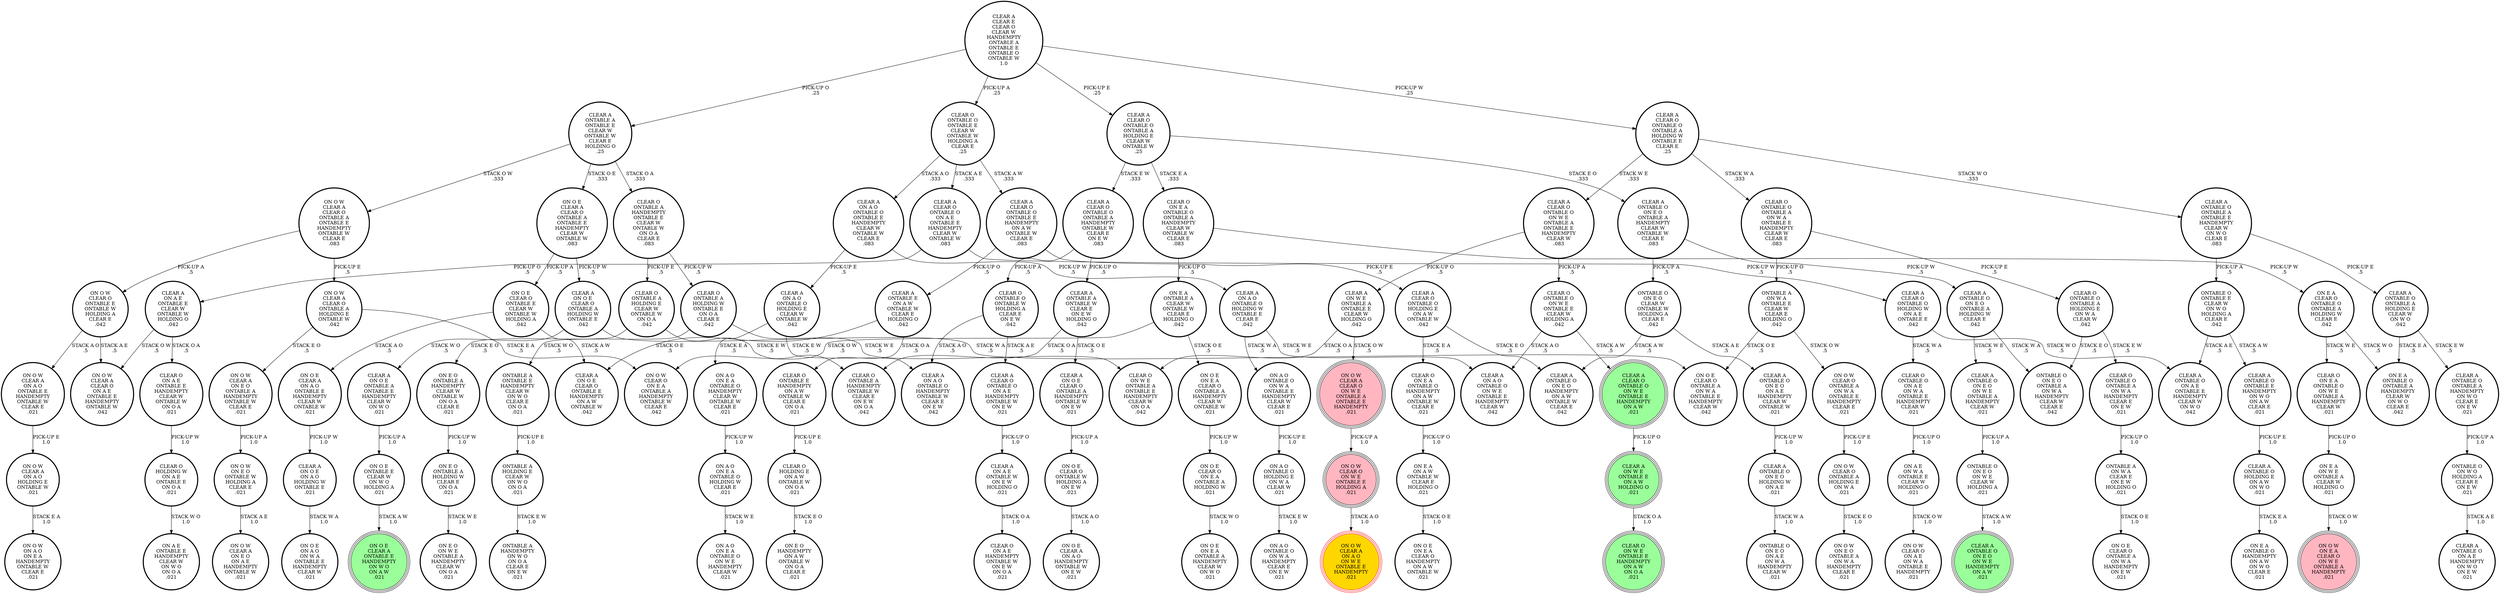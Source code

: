 digraph {
"CLEAR A\nON O E\nON A O\nHOLDING W\nONTABLE E\n.021\n" -> "ON O E\nON A O\nON W A\nONTABLE E\nHANDEMPTY\nCLEAR W\n.021\n"[label="STACK W A\n1.0\n"];
"CLEAR A\nONTABLE O\nONTABLE E\nHANDEMPTY\nON W O\nON A W\nCLEAR E\n.021\n" -> "CLEAR A\nONTABLE O\nHOLDING E\nON A W\nON W O\n.021\n"[label="PICK-UP E\n1.0\n"];
"CLEAR A\nCLEAR O\nONTABLE O\nON A E\nONTABLE E\nHANDEMPTY\nCLEAR W\nONTABLE W\n.083\n" -> "CLEAR A\nCLEAR O\nONTABLE O\nHOLDING W\nON A E\nONTABLE E\n.042\n"[label="PICK-UP W\n.5\n"];
"CLEAR A\nCLEAR O\nONTABLE O\nON A E\nONTABLE E\nHANDEMPTY\nCLEAR W\nONTABLE W\n.083\n" -> "CLEAR A\nON A E\nONTABLE E\nCLEAR W\nONTABLE W\nHOLDING O\n.042\n"[label="PICK-UP O\n.5\n"];
"CLEAR A\nCLEAR O\nONTABLE O\nHOLDING W\nON A E\nONTABLE E\n.042\n" -> "CLEAR O\nONTABLE O\nON A E\nON W A\nONTABLE E\nHANDEMPTY\nCLEAR W\n.021\n"[label="STACK W A\n.5\n"];
"CLEAR A\nCLEAR O\nONTABLE O\nHOLDING W\nON A E\nONTABLE E\n.042\n" -> "CLEAR A\nONTABLE O\nON A E\nONTABLE E\nHANDEMPTY\nCLEAR W\nON W O\n.042\n"[label="STACK W O\n.5\n"];
"ONTABLE A\nON W A\nONTABLE E\nCLEAR W\nCLEAR E\nHOLDING O\n.042\n" -> "ON O E\nCLEAR O\nONTABLE A\nON W A\nONTABLE E\nHANDEMPTY\nCLEAR W\n.042\n"[label="STACK O E\n.5\n"];
"ONTABLE A\nON W A\nONTABLE E\nCLEAR W\nCLEAR E\nHOLDING O\n.042\n" -> "ON O W\nCLEAR O\nONTABLE A\nON W A\nONTABLE E\nHANDEMPTY\nCLEAR E\n.021\n"[label="STACK O W\n.5\n"];
"ON O E\nCLEAR O\nON E A\nONTABLE A\nHOLDING W\n.021\n" -> "ON O E\nON E A\nONTABLE A\nHANDEMPTY\nCLEAR W\nON W O\n.021\n"[label="STACK W O\n1.0\n"];
"CLEAR A\nCLEAR O\nONTABLE O\nONTABLE A\nHANDEMPTY\nONTABLE W\nCLEAR E\nON E W\n.083\n" -> "CLEAR A\nONTABLE A\nONTABLE W\nCLEAR E\nON E W\nHOLDING O\n.042\n"[label="PICK-UP O\n.5\n"];
"CLEAR A\nCLEAR O\nONTABLE O\nONTABLE A\nHANDEMPTY\nONTABLE W\nCLEAR E\nON E W\n.083\n" -> "CLEAR O\nONTABLE O\nONTABLE W\nHOLDING A\nCLEAR E\nON E W\n.042\n"[label="PICK-UP A\n.5\n"];
"CLEAR A\nON A O\nONTABLE O\nHOLDING E\nCLEAR W\nONTABLE W\n.042\n" -> "CLEAR A\nON A O\nONTABLE O\nHANDEMPTY\nONTABLE W\nCLEAR E\nON E W\n.042\n"[label="STACK E W\n.5\n"];
"CLEAR A\nON A O\nONTABLE O\nHOLDING E\nCLEAR W\nONTABLE W\n.042\n" -> "ON A O\nON E A\nONTABLE O\nHANDEMPTY\nCLEAR W\nONTABLE W\nCLEAR E\n.021\n"[label="STACK E A\n.5\n"];
"CLEAR A\nON W E\nONTABLE E\nON A W\nHOLDING O\n.021\n" -> "CLEAR O\nON W E\nONTABLE E\nHANDEMPTY\nON A W\nON O A\n.021\n"[label="STACK O A\n1.0\n"];
"ON O W\nCLEAR O\nONTABLE E\nONTABLE W\nHOLDING A\nCLEAR E\n.042\n" -> "ON O W\nCLEAR A\nCLEAR O\nON A E\nONTABLE E\nHANDEMPTY\nONTABLE W\n.042\n"[label="STACK A E\n.5\n"];
"ON O W\nCLEAR O\nONTABLE E\nONTABLE W\nHOLDING A\nCLEAR E\n.042\n" -> "ON O W\nCLEAR A\nON A O\nONTABLE E\nHANDEMPTY\nONTABLE W\nCLEAR E\n.021\n"[label="STACK A O\n.5\n"];
"CLEAR A\nONTABLE O\nONTABLE A\nHOLDING E\nCLEAR W\nON W O\n.042\n" -> "ON E A\nONTABLE O\nONTABLE A\nHANDEMPTY\nCLEAR W\nON W O\nCLEAR E\n.042\n"[label="STACK E A\n.5\n"];
"CLEAR A\nONTABLE O\nONTABLE A\nHOLDING E\nCLEAR W\nON W O\n.042\n" -> "CLEAR A\nONTABLE O\nONTABLE A\nHANDEMPTY\nON W O\nCLEAR E\nON E W\n.021\n"[label="STACK E W\n.5\n"];
"ON A O\nON E A\nONTABLE O\nHOLDING W\nCLEAR E\n.021\n" -> "ON A O\nON E A\nONTABLE O\nON W E\nHANDEMPTY\nCLEAR W\n.021\n"[label="STACK W E\n1.0\n"];
"CLEAR O\nONTABLE A\nHANDEMPTY\nONTABLE E\nCLEAR W\nONTABLE W\nON O A\nCLEAR E\n.083\n" -> "CLEAR O\nONTABLE A\nHOLDING W\nONTABLE E\nON O A\nCLEAR E\n.042\n"[label="PICK-UP W\n.5\n"];
"CLEAR O\nONTABLE A\nHANDEMPTY\nONTABLE E\nCLEAR W\nONTABLE W\nON O A\nCLEAR E\n.083\n" -> "CLEAR O\nONTABLE A\nHOLDING E\nCLEAR W\nONTABLE W\nON O A\n.042\n"[label="PICK-UP E\n.5\n"];
"CLEAR A\nCLEAR O\nONTABLE O\nHOLDING E\nON A W\nONTABLE W\n.042\n" -> "CLEAR A\nONTABLE O\nON E O\nHANDEMPTY\nON A W\nONTABLE W\nCLEAR E\n.042\n"[label="STACK E O\n.5\n"];
"CLEAR A\nCLEAR O\nONTABLE O\nHOLDING E\nON A W\nONTABLE W\n.042\n" -> "CLEAR O\nON E A\nONTABLE O\nHANDEMPTY\nON A W\nONTABLE W\nCLEAR E\n.021\n"[label="STACK E A\n.5\n"];
"ONTABLE O\nON E O\nON W E\nCLEAR W\nHOLDING A\n.021\n" -> "CLEAR A\nONTABLE O\nON E O\nON W E\nHANDEMPTY\nON A W\n.021\n"[label="STACK A W\n1.0\n"];
"CLEAR A\nONTABLE O\nON E O\nONTABLE A\nHANDEMPTY\nCLEAR W\nONTABLE W\nCLEAR E\n.083\n" -> "CLEAR A\nONTABLE O\nON E O\nONTABLE A\nHOLDING W\nCLEAR E\n.042\n"[label="PICK-UP W\n.5\n"];
"CLEAR A\nONTABLE O\nON E O\nONTABLE A\nHANDEMPTY\nCLEAR W\nONTABLE W\nCLEAR E\n.083\n" -> "ONTABLE O\nON E O\nCLEAR W\nONTABLE W\nHOLDING A\nCLEAR E\n.042\n"[label="PICK-UP A\n.5\n"];
"ON O W\nCLEAR A\nON A O\nHOLDING E\nONTABLE W\n.021\n" -> "ON O W\nON A O\nON E A\nHANDEMPTY\nONTABLE W\nCLEAR E\n.021\n"[label="STACK E A\n1.0\n"];
"ONTABLE A\nHOLDING E\nCLEAR W\nON W O\nON O A\n.021\n" -> "ONTABLE A\nHANDEMPTY\nON W O\nON O A\nCLEAR E\nON E W\n.021\n"[label="STACK E W\n1.0\n"];
"CLEAR A\nCLEAR O\nONTABLE O\nONTABLE A\nHOLDING E\nCLEAR W\nONTABLE W\n.25\n" -> "CLEAR A\nONTABLE O\nON E O\nONTABLE A\nHANDEMPTY\nCLEAR W\nONTABLE W\nCLEAR E\n.083\n"[label="STACK E O\n.333\n"];
"CLEAR A\nCLEAR O\nONTABLE O\nONTABLE A\nHOLDING E\nCLEAR W\nONTABLE W\n.25\n" -> "CLEAR A\nCLEAR O\nONTABLE O\nONTABLE A\nHANDEMPTY\nONTABLE W\nCLEAR E\nON E W\n.083\n"[label="STACK E W\n.333\n"];
"CLEAR A\nCLEAR O\nONTABLE O\nONTABLE A\nHOLDING E\nCLEAR W\nONTABLE W\n.25\n" -> "CLEAR O\nON E A\nONTABLE O\nONTABLE A\nHANDEMPTY\nCLEAR W\nONTABLE W\nCLEAR E\n.083\n"[label="STACK E A\n.333\n"];
"CLEAR O\nONTABLE O\nONTABLE W\nHOLDING A\nCLEAR E\nON E W\n.042\n" -> "CLEAR A\nON A O\nONTABLE O\nHANDEMPTY\nONTABLE W\nCLEAR E\nON E W\n.042\n"[label="STACK A O\n.5\n"];
"CLEAR O\nONTABLE O\nONTABLE W\nHOLDING A\nCLEAR E\nON E W\n.042\n" -> "CLEAR A\nCLEAR O\nONTABLE O\nON A E\nHANDEMPTY\nONTABLE W\nON E W\n.021\n"[label="STACK A E\n.5\n"];
"CLEAR A\nONTABLE O\nONTABLE A\nHANDEMPTY\nON W O\nCLEAR E\nON E W\n.021\n" -> "ONTABLE O\nON W O\nHOLDING A\nCLEAR E\nON E W\n.021\n"[label="PICK-UP A\n1.0\n"];
"ON O W\nCLEAR O\nON W E\nONTABLE E\nHOLDING A\n.021\n" -> "ON O W\nCLEAR A\nON A O\nON W E\nONTABLE E\nHANDEMPTY\n.021\n"[label="STACK A O\n1.0\n"];
"CLEAR O\nONTABLE O\nONTABLE A\nON W A\nONTABLE E\nHANDEMPTY\nCLEAR W\nCLEAR E\n.083\n" -> "CLEAR O\nONTABLE O\nONTABLE A\nHOLDING E\nON W A\nCLEAR W\n.042\n"[label="PICK-UP E\n.5\n"];
"CLEAR O\nONTABLE O\nONTABLE A\nON W A\nONTABLE E\nHANDEMPTY\nCLEAR W\nCLEAR E\n.083\n" -> "ONTABLE A\nON W A\nONTABLE E\nCLEAR W\nCLEAR E\nHOLDING O\n.042\n"[label="PICK-UP O\n.5\n"];
"ON O W\nON E O\nONTABLE W\nHOLDING A\nCLEAR E\n.021\n" -> "ON O W\nCLEAR A\nON E O\nON A E\nHANDEMPTY\nONTABLE W\n.021\n"[label="STACK A E\n1.0\n"];
"ON A O\nON E A\nONTABLE O\nHANDEMPTY\nCLEAR W\nONTABLE W\nCLEAR E\n.021\n" -> "ON A O\nON E A\nONTABLE O\nHOLDING W\nCLEAR E\n.021\n"[label="PICK-UP W\n1.0\n"];
"CLEAR A\nCLEAR O\nONTABLE O\nONTABLE E\nHANDEMPTY\nON A W\nONTABLE W\nCLEAR E\n.083\n" -> "CLEAR A\nONTABLE E\nON A W\nONTABLE W\nCLEAR E\nHOLDING O\n.042\n"[label="PICK-UP O\n.5\n"];
"CLEAR A\nCLEAR O\nONTABLE O\nONTABLE E\nHANDEMPTY\nON A W\nONTABLE W\nCLEAR E\n.083\n" -> "CLEAR A\nCLEAR O\nONTABLE O\nHOLDING E\nON A W\nONTABLE W\n.042\n"[label="PICK-UP E\n.5\n"];
"ON O E\nONTABLE E\nCLEAR W\nON W O\nHOLDING A\n.021\n" -> "ON O E\nCLEAR A\nONTABLE E\nHANDEMPTY\nON W O\nON A W\n.021\n"[label="STACK A W\n1.0\n"];
"CLEAR A\nCLEAR O\nONTABLE O\nON W E\nONTABLE A\nONTABLE E\nHANDEMPTY\nCLEAR W\n.083\n" -> "CLEAR O\nONTABLE O\nON W E\nONTABLE E\nCLEAR W\nHOLDING A\n.042\n"[label="PICK-UP A\n.5\n"];
"CLEAR A\nCLEAR O\nONTABLE O\nON W E\nONTABLE A\nONTABLE E\nHANDEMPTY\nCLEAR W\n.083\n" -> "CLEAR A\nON W E\nONTABLE A\nONTABLE E\nCLEAR W\nHOLDING O\n.042\n"[label="PICK-UP O\n.5\n"];
"ON E A\nON A W\nONTABLE W\nCLEAR E\nHOLDING O\n.021\n" -> "ON O E\nON E A\nCLEAR O\nHANDEMPTY\nON A W\nONTABLE W\n.021\n"[label="STACK O E\n1.0\n"];
"ON O W\nCLEAR A\nCLEAR O\nON W E\nONTABLE A\nONTABLE E\nHANDEMPTY\n.021\n" -> "ON O W\nCLEAR O\nON W E\nONTABLE E\nHOLDING A\n.021\n"[label="PICK-UP A\n1.0\n"];
"ON O E\nON E A\nCLEAR O\nONTABLE A\nHANDEMPTY\nCLEAR W\nONTABLE W\n.021\n" -> "ON O E\nCLEAR O\nON E A\nONTABLE A\nHOLDING W\n.021\n"[label="PICK-UP W\n1.0\n"];
"CLEAR A\nONTABLE O\nON E O\nON W E\nONTABLE A\nHANDEMPTY\nCLEAR W\n.021\n" -> "ONTABLE O\nON E O\nON W E\nCLEAR W\nHOLDING A\n.021\n"[label="PICK-UP A\n1.0\n"];
"ONTABLE O\nONTABLE E\nCLEAR W\nON W O\nHOLDING A\nCLEAR E\n.042\n" -> "CLEAR A\nONTABLE O\nON A E\nONTABLE E\nHANDEMPTY\nCLEAR W\nON W O\n.042\n"[label="STACK A E\n.5\n"];
"ONTABLE O\nONTABLE E\nCLEAR W\nON W O\nHOLDING A\nCLEAR E\n.042\n" -> "CLEAR A\nONTABLE O\nONTABLE E\nHANDEMPTY\nON W O\nON A W\nCLEAR E\n.021\n"[label="STACK A W\n.5\n"];
"CLEAR A\nONTABLE O\nONTABLE A\nONTABLE E\nHANDEMPTY\nCLEAR W\nON W O\nCLEAR E\n.083\n" -> "CLEAR A\nONTABLE O\nONTABLE A\nHOLDING E\nCLEAR W\nON W O\n.042\n"[label="PICK-UP E\n.5\n"];
"CLEAR A\nONTABLE O\nONTABLE A\nONTABLE E\nHANDEMPTY\nCLEAR W\nON W O\nCLEAR E\n.083\n" -> "ONTABLE O\nONTABLE E\nCLEAR W\nON W O\nHOLDING A\nCLEAR E\n.042\n"[label="PICK-UP A\n.5\n"];
"CLEAR A\nCLEAR O\nONTABLE O\nON A E\nHANDEMPTY\nONTABLE W\nON E W\n.021\n" -> "CLEAR A\nON A E\nONTABLE W\nON E W\nHOLDING O\n.021\n"[label="PICK-UP O\n1.0\n"];
"CLEAR A\nCLEAR E\nCLEAR O\nCLEAR W\nHANDEMPTY\nONTABLE A\nONTABLE E\nONTABLE O\nONTABLE W\n1.0\n" -> "CLEAR O\nONTABLE O\nONTABLE E\nCLEAR W\nONTABLE W\nHOLDING A\nCLEAR E\n.25\n"[label="PICK-UP A\n.25\n"];
"CLEAR A\nCLEAR E\nCLEAR O\nCLEAR W\nHANDEMPTY\nONTABLE A\nONTABLE E\nONTABLE O\nONTABLE W\n1.0\n" -> "CLEAR A\nCLEAR O\nONTABLE O\nONTABLE A\nHOLDING W\nONTABLE E\nCLEAR E\n.25\n"[label="PICK-UP W\n.25\n"];
"CLEAR A\nCLEAR E\nCLEAR O\nCLEAR W\nHANDEMPTY\nONTABLE A\nONTABLE E\nONTABLE O\nONTABLE W\n1.0\n" -> "CLEAR A\nCLEAR O\nONTABLE O\nONTABLE A\nHOLDING E\nCLEAR W\nONTABLE W\n.25\n"[label="PICK-UP E\n.25\n"];
"CLEAR A\nCLEAR E\nCLEAR O\nCLEAR W\nHANDEMPTY\nONTABLE A\nONTABLE E\nONTABLE O\nONTABLE W\n1.0\n" -> "CLEAR A\nONTABLE A\nONTABLE E\nCLEAR W\nONTABLE W\nCLEAR E\nHOLDING O\n.25\n"[label="PICK-UP O\n.25\n"];
"ON O W\nCLEAR O\nONTABLE A\nON W A\nONTABLE E\nHANDEMPTY\nCLEAR E\n.021\n" -> "ON O W\nCLEAR O\nONTABLE A\nHOLDING E\nON W A\n.021\n"[label="PICK-UP E\n1.0\n"];
"ON E O\nONTABLE A\nHANDEMPTY\nCLEAR W\nONTABLE W\nON O A\nCLEAR E\n.021\n" -> "ON E O\nONTABLE A\nHOLDING W\nCLEAR E\nON O A\n.021\n"[label="PICK-UP W\n1.0\n"];
"ON A O\nONTABLE O\nON W A\nONTABLE E\nHANDEMPTY\nCLEAR W\nCLEAR E\n.021\n" -> "ON A O\nONTABLE O\nHOLDING E\nON W A\nCLEAR W\n.021\n"[label="PICK-UP E\n1.0\n"];
"CLEAR O\nONTABLE O\nONTABLE A\nHOLDING E\nON W A\nCLEAR W\n.042\n" -> "CLEAR O\nONTABLE O\nONTABLE A\nON W A\nHANDEMPTY\nCLEAR E\nON E W\n.021\n"[label="STACK E W\n.5\n"];
"CLEAR O\nONTABLE O\nONTABLE A\nHOLDING E\nON W A\nCLEAR W\n.042\n" -> "ONTABLE O\nON E O\nONTABLE A\nON W A\nHANDEMPTY\nCLEAR W\nCLEAR E\n.042\n"[label="STACK E O\n.5\n"];
"CLEAR A\nON A E\nONTABLE W\nON E W\nHOLDING O\n.021\n" -> "CLEAR O\nON A E\nHANDEMPTY\nONTABLE W\nON E W\nON O A\n.021\n"[label="STACK O A\n1.0\n"];
"CLEAR O\nON E A\nONTABLE O\nON W E\nONTABLE A\nHANDEMPTY\nCLEAR W\n.021\n" -> "ON E A\nON W E\nONTABLE A\nCLEAR W\nHOLDING O\n.021\n"[label="PICK-UP O\n1.0\n"];
"CLEAR A\nON A E\nONTABLE E\nCLEAR W\nONTABLE W\nHOLDING O\n.042\n" -> "CLEAR O\nON A E\nONTABLE E\nHANDEMPTY\nCLEAR W\nONTABLE W\nON O A\n.021\n"[label="STACK O A\n.5\n"];
"CLEAR A\nON A E\nONTABLE E\nCLEAR W\nONTABLE W\nHOLDING O\n.042\n" -> "ON O W\nCLEAR A\nCLEAR O\nON A E\nONTABLE E\nHANDEMPTY\nONTABLE W\n.042\n"[label="STACK O W\n.5\n"];
"CLEAR A\nON O E\nONTABLE A\nONTABLE E\nHANDEMPTY\nCLEAR W\nON W O\n.021\n" -> "ON O E\nONTABLE E\nCLEAR W\nON W O\nHOLDING A\n.021\n"[label="PICK-UP A\n1.0\n"];
"CLEAR A\nCLEAR O\nONTABLE O\nONTABLE A\nHOLDING W\nONTABLE E\nCLEAR E\n.25\n" -> "CLEAR A\nCLEAR O\nONTABLE O\nON W E\nONTABLE A\nONTABLE E\nHANDEMPTY\nCLEAR W\n.083\n"[label="STACK W E\n.333\n"];
"CLEAR A\nCLEAR O\nONTABLE O\nONTABLE A\nHOLDING W\nONTABLE E\nCLEAR E\n.25\n" -> "CLEAR O\nONTABLE O\nONTABLE A\nON W A\nONTABLE E\nHANDEMPTY\nCLEAR W\nCLEAR E\n.083\n"[label="STACK W A\n.333\n"];
"CLEAR A\nCLEAR O\nONTABLE O\nONTABLE A\nHOLDING W\nONTABLE E\nCLEAR E\n.25\n" -> "CLEAR A\nONTABLE O\nONTABLE A\nONTABLE E\nHANDEMPTY\nCLEAR W\nON W O\nCLEAR E\n.083\n"[label="STACK W O\n.333\n"];
"CLEAR O\nONTABLE E\nHANDEMPTY\nON A W\nONTABLE W\nCLEAR E\nON O A\n.021\n" -> "CLEAR O\nHOLDING E\nON A W\nONTABLE W\nON O A\n.021\n"[label="PICK-UP E\n1.0\n"];
"CLEAR O\nON E A\nONTABLE O\nHANDEMPTY\nON A W\nONTABLE W\nCLEAR E\n.021\n" -> "ON E A\nON A W\nONTABLE W\nCLEAR E\nHOLDING O\n.021\n"[label="PICK-UP O\n1.0\n"];
"CLEAR A\nONTABLE O\nON E O\nON A E\nHANDEMPTY\nCLEAR W\nONTABLE W\n.021\n" -> "CLEAR A\nONTABLE O\nON E O\nHOLDING W\nON A E\n.021\n"[label="PICK-UP W\n1.0\n"];
"CLEAR O\nHOLDING W\nON A E\nONTABLE E\nON O A\n.021\n" -> "ON A E\nONTABLE E\nHANDEMPTY\nCLEAR W\nON W O\nON O A\n.021\n"[label="STACK W O\n1.0\n"];
"CLEAR O\nON A E\nONTABLE E\nHANDEMPTY\nCLEAR W\nONTABLE W\nON O A\n.021\n" -> "CLEAR O\nHOLDING W\nON A E\nONTABLE E\nON O A\n.021\n"[label="PICK-UP W\n1.0\n"];
"ON O W\nCLEAR A\nON E O\nONTABLE A\nHANDEMPTY\nONTABLE W\nCLEAR E\n.021\n" -> "ON O W\nON E O\nONTABLE W\nHOLDING A\nCLEAR E\n.021\n"[label="PICK-UP A\n1.0\n"];
"CLEAR A\nON A O\nONTABLE O\nONTABLE E\nHANDEMPTY\nCLEAR W\nONTABLE W\nCLEAR E\n.083\n" -> "CLEAR A\nON A O\nONTABLE O\nHOLDING W\nONTABLE E\nCLEAR E\n.042\n"[label="PICK-UP W\n.5\n"];
"CLEAR A\nON A O\nONTABLE O\nONTABLE E\nHANDEMPTY\nCLEAR W\nONTABLE W\nCLEAR E\n.083\n" -> "CLEAR A\nON A O\nONTABLE O\nHOLDING E\nCLEAR W\nONTABLE W\n.042\n"[label="PICK-UP E\n.5\n"];
"ON E A\nONTABLE A\nCLEAR W\nONTABLE W\nCLEAR E\nHOLDING O\n.042\n" -> "ON O E\nON E A\nCLEAR O\nONTABLE A\nHANDEMPTY\nCLEAR W\nONTABLE W\n.021\n"[label="STACK O E\n.5\n"];
"ON E A\nONTABLE A\nCLEAR W\nONTABLE W\nCLEAR E\nHOLDING O\n.042\n" -> "ON O W\nCLEAR O\nON E A\nONTABLE A\nHANDEMPTY\nONTABLE W\nCLEAR E\n.042\n"[label="STACK O W\n.5\n"];
"ON A E\nON W A\nONTABLE E\nCLEAR W\nHOLDING O\n.021\n" -> "ON O W\nCLEAR O\nON A E\nON W A\nONTABLE E\nHANDEMPTY\n.021\n"[label="STACK O W\n1.0\n"];
"CLEAR O\nONTABLE A\nHOLDING E\nCLEAR W\nONTABLE W\nON O A\n.042\n" -> "CLEAR O\nONTABLE A\nHANDEMPTY\nONTABLE W\nCLEAR E\nON E W\nON O A\n.042\n"[label="STACK E W\n.5\n"];
"CLEAR O\nONTABLE A\nHOLDING E\nCLEAR W\nONTABLE W\nON O A\n.042\n" -> "ON E O\nONTABLE A\nHANDEMPTY\nCLEAR W\nONTABLE W\nON O A\nCLEAR E\n.021\n"[label="STACK E O\n.5\n"];
"CLEAR O\nONTABLE A\nHOLDING W\nONTABLE E\nON O A\nCLEAR E\n.042\n" -> "CLEAR O\nON W E\nONTABLE A\nONTABLE E\nHANDEMPTY\nCLEAR W\nON O A\n.042\n"[label="STACK W E\n.5\n"];
"CLEAR O\nONTABLE A\nHOLDING W\nONTABLE E\nON O A\nCLEAR E\n.042\n" -> "ONTABLE A\nONTABLE E\nHANDEMPTY\nCLEAR W\nON W O\nCLEAR E\nON O A\n.021\n"[label="STACK W O\n.5\n"];
"CLEAR A\nON O E\nCLEAR O\nONTABLE A\nHOLDING W\nONTABLE E\n.042\n" -> "CLEAR A\nON O E\nONTABLE A\nONTABLE E\nHANDEMPTY\nCLEAR W\nON W O\n.021\n"[label="STACK W O\n.5\n"];
"CLEAR A\nON O E\nCLEAR O\nONTABLE A\nHOLDING W\nONTABLE E\n.042\n" -> "ON O E\nCLEAR O\nONTABLE A\nON W A\nONTABLE E\nHANDEMPTY\nCLEAR W\n.042\n"[label="STACK W A\n.5\n"];
"ONTABLE A\nONTABLE E\nHANDEMPTY\nCLEAR W\nON W O\nCLEAR E\nON O A\n.021\n" -> "ONTABLE A\nHOLDING E\nCLEAR W\nON W O\nON O A\n.021\n"[label="PICK-UP E\n1.0\n"];
"ON E A\nON W E\nONTABLE A\nCLEAR W\nHOLDING O\n.021\n" -> "ON O W\nON E A\nCLEAR O\nON W E\nONTABLE A\nHANDEMPTY\n.021\n"[label="STACK O W\n1.0\n"];
"CLEAR A\nONTABLE O\nON E O\nHOLDING W\nON A E\n.021\n" -> "ONTABLE O\nON E O\nON A E\nON W A\nHANDEMPTY\nCLEAR W\n.021\n"[label="STACK W A\n1.0\n"];
"ON O W\nCLEAR A\nCLEAR O\nONTABLE A\nHOLDING E\nONTABLE W\n.042\n" -> "ON O W\nCLEAR O\nON E A\nONTABLE A\nHANDEMPTY\nONTABLE W\nCLEAR E\n.042\n"[label="STACK E A\n.5\n"];
"ON O W\nCLEAR A\nCLEAR O\nONTABLE A\nHOLDING E\nONTABLE W\n.042\n" -> "ON O W\nCLEAR A\nON E O\nONTABLE A\nHANDEMPTY\nONTABLE W\nCLEAR E\n.021\n"[label="STACK E O\n.5\n"];
"ON O E\nCLEAR A\nCLEAR O\nONTABLE A\nONTABLE E\nHANDEMPTY\nCLEAR W\nONTABLE W\n.083\n" -> "ON O E\nCLEAR O\nONTABLE E\nCLEAR W\nONTABLE W\nHOLDING A\n.042\n"[label="PICK-UP A\n.5\n"];
"ON O E\nCLEAR A\nCLEAR O\nONTABLE A\nONTABLE E\nHANDEMPTY\nCLEAR W\nONTABLE W\n.083\n" -> "CLEAR A\nON O E\nCLEAR O\nONTABLE A\nHOLDING W\nONTABLE E\n.042\n"[label="PICK-UP W\n.5\n"];
"ON O W\nCLEAR A\nON A O\nONTABLE E\nHANDEMPTY\nONTABLE W\nCLEAR E\n.021\n" -> "ON O W\nCLEAR A\nON A O\nHOLDING E\nONTABLE W\n.021\n"[label="PICK-UP E\n1.0\n"];
"CLEAR A\nON A O\nONTABLE O\nHOLDING W\nONTABLE E\nCLEAR E\n.042\n" -> "CLEAR A\nON A O\nONTABLE O\nON W E\nONTABLE E\nHANDEMPTY\nCLEAR W\n.042\n"[label="STACK W E\n.5\n"];
"CLEAR A\nON A O\nONTABLE O\nHOLDING W\nONTABLE E\nCLEAR E\n.042\n" -> "ON A O\nONTABLE O\nON W A\nONTABLE E\nHANDEMPTY\nCLEAR W\nCLEAR E\n.021\n"[label="STACK W A\n.5\n"];
"CLEAR A\nONTABLE O\nON E O\nONTABLE A\nHOLDING W\nCLEAR E\n.042\n" -> "ONTABLE O\nON E O\nONTABLE A\nON W A\nHANDEMPTY\nCLEAR W\nCLEAR E\n.042\n"[label="STACK W A\n.5\n"];
"CLEAR A\nONTABLE O\nON E O\nONTABLE A\nHOLDING W\nCLEAR E\n.042\n" -> "CLEAR A\nONTABLE O\nON E O\nON W E\nONTABLE A\nHANDEMPTY\nCLEAR W\n.021\n"[label="STACK W E\n.5\n"];
"CLEAR O\nONTABLE O\nONTABLE A\nON W A\nHANDEMPTY\nCLEAR E\nON E W\n.021\n" -> "ONTABLE A\nON W A\nCLEAR E\nON E W\nHOLDING O\n.021\n"[label="PICK-UP O\n1.0\n"];
"ON O E\nCLEAR A\nON A O\nONTABLE E\nHANDEMPTY\nCLEAR W\nONTABLE W\n.021\n" -> "CLEAR A\nON O E\nON A O\nHOLDING W\nONTABLE E\n.021\n"[label="PICK-UP W\n1.0\n"];
"ON O W\nCLEAR O\nONTABLE A\nHOLDING E\nON W A\n.021\n" -> "ON O W\nON E O\nONTABLE A\nON W A\nHANDEMPTY\nCLEAR E\n.021\n"[label="STACK E O\n1.0\n"];
"CLEAR A\nON W E\nONTABLE A\nONTABLE E\nCLEAR W\nHOLDING O\n.042\n" -> "CLEAR O\nON W E\nONTABLE A\nONTABLE E\nHANDEMPTY\nCLEAR W\nON O A\n.042\n"[label="STACK O A\n.5\n"];
"CLEAR A\nON W E\nONTABLE A\nONTABLE E\nCLEAR W\nHOLDING O\n.042\n" -> "ON O W\nCLEAR A\nCLEAR O\nON W E\nONTABLE A\nONTABLE E\nHANDEMPTY\n.021\n"[label="STACK O W\n.5\n"];
"CLEAR O\nONTABLE O\nONTABLE E\nCLEAR W\nONTABLE W\nHOLDING A\nCLEAR E\n.25\n" -> "CLEAR A\nCLEAR O\nONTABLE O\nONTABLE E\nHANDEMPTY\nON A W\nONTABLE W\nCLEAR E\n.083\n"[label="STACK A W\n.333\n"];
"CLEAR O\nONTABLE O\nONTABLE E\nCLEAR W\nONTABLE W\nHOLDING A\nCLEAR E\n.25\n" -> "CLEAR A\nON A O\nONTABLE O\nONTABLE E\nHANDEMPTY\nCLEAR W\nONTABLE W\nCLEAR E\n.083\n"[label="STACK A O\n.333\n"];
"CLEAR O\nONTABLE O\nONTABLE E\nCLEAR W\nONTABLE W\nHOLDING A\nCLEAR E\n.25\n" -> "CLEAR A\nCLEAR O\nONTABLE O\nON A E\nONTABLE E\nHANDEMPTY\nCLEAR W\nONTABLE W\n.083\n"[label="STACK A E\n.333\n"];
"ON E A\nCLEAR O\nONTABLE O\nONTABLE A\nHOLDING W\nCLEAR E\n.042\n" -> "CLEAR O\nON E A\nONTABLE O\nON W E\nONTABLE A\nHANDEMPTY\nCLEAR W\n.021\n"[label="STACK W E\n.5\n"];
"ON E A\nCLEAR O\nONTABLE O\nONTABLE A\nHOLDING W\nCLEAR E\n.042\n" -> "ON E A\nONTABLE O\nONTABLE A\nHANDEMPTY\nCLEAR W\nON W O\nCLEAR E\n.042\n"[label="STACK W O\n.5\n"];
"ON O W\nCLEAR A\nCLEAR O\nONTABLE A\nONTABLE E\nHANDEMPTY\nONTABLE W\nCLEAR E\n.083\n" -> "ON O W\nCLEAR A\nCLEAR O\nONTABLE A\nHOLDING E\nONTABLE W\n.042\n"[label="PICK-UP E\n.5\n"];
"ON O W\nCLEAR A\nCLEAR O\nONTABLE A\nONTABLE E\nHANDEMPTY\nONTABLE W\nCLEAR E\n.083\n" -> "ON O W\nCLEAR O\nONTABLE E\nONTABLE W\nHOLDING A\nCLEAR E\n.042\n"[label="PICK-UP A\n.5\n"];
"ONTABLE O\nON E O\nCLEAR W\nONTABLE W\nHOLDING A\nCLEAR E\n.042\n" -> "CLEAR A\nONTABLE O\nON E O\nHANDEMPTY\nON A W\nONTABLE W\nCLEAR E\n.042\n"[label="STACK A W\n.5\n"];
"ONTABLE O\nON E O\nCLEAR W\nONTABLE W\nHOLDING A\nCLEAR E\n.042\n" -> "CLEAR A\nONTABLE O\nON E O\nON A E\nHANDEMPTY\nCLEAR W\nONTABLE W\n.021\n"[label="STACK A E\n.5\n"];
"CLEAR A\nON O E\nCLEAR O\nONTABLE A\nHANDEMPTY\nONTABLE W\nON E W\n.021\n" -> "ON O E\nCLEAR O\nONTABLE W\nHOLDING A\nON E W\n.021\n"[label="PICK-UP A\n1.0\n"];
"ONTABLE A\nON W A\nCLEAR E\nON E W\nHOLDING O\n.021\n" -> "ON O E\nCLEAR O\nONTABLE A\nON W A\nHANDEMPTY\nON E W\n.021\n"[label="STACK O E\n1.0\n"];
"ONTABLE O\nON W O\nHOLDING A\nCLEAR E\nON E W\n.021\n" -> "CLEAR A\nONTABLE O\nON A E\nHANDEMPTY\nON W O\nON E W\n.021\n"[label="STACK A E\n1.0\n"];
"ON O E\nCLEAR O\nONTABLE W\nHOLDING A\nON E W\n.021\n" -> "ON O E\nCLEAR A\nON A O\nHANDEMPTY\nONTABLE W\nON E W\n.021\n"[label="STACK A O\n1.0\n"];
"CLEAR A\nONTABLE O\nHOLDING E\nON A W\nON W O\n.021\n" -> "ON E A\nONTABLE O\nHANDEMPTY\nON A W\nON W O\nCLEAR E\n.021\n"[label="STACK E A\n1.0\n"];
"CLEAR A\nONTABLE E\nON A W\nONTABLE W\nCLEAR E\nHOLDING O\n.042\n" -> "CLEAR A\nON O E\nCLEAR O\nONTABLE E\nHANDEMPTY\nON A W\nONTABLE W\n.042\n"[label="STACK O E\n.5\n"];
"CLEAR A\nONTABLE E\nON A W\nONTABLE W\nCLEAR E\nHOLDING O\n.042\n" -> "CLEAR O\nONTABLE E\nHANDEMPTY\nON A W\nONTABLE W\nCLEAR E\nON O A\n.021\n"[label="STACK O A\n.5\n"];
"CLEAR O\nONTABLE O\nON A E\nON W A\nONTABLE E\nHANDEMPTY\nCLEAR W\n.021\n" -> "ON A E\nON W A\nONTABLE E\nCLEAR W\nHOLDING O\n.021\n"[label="PICK-UP O\n1.0\n"];
"CLEAR O\nON E A\nONTABLE O\nONTABLE A\nHANDEMPTY\nCLEAR W\nONTABLE W\nCLEAR E\n.083\n" -> "ON E A\nCLEAR O\nONTABLE O\nONTABLE A\nHOLDING W\nCLEAR E\n.042\n"[label="PICK-UP W\n.5\n"];
"CLEAR O\nON E A\nONTABLE O\nONTABLE A\nHANDEMPTY\nCLEAR W\nONTABLE W\nCLEAR E\n.083\n" -> "ON E A\nONTABLE A\nCLEAR W\nONTABLE W\nCLEAR E\nHOLDING O\n.042\n"[label="PICK-UP O\n.5\n"];
"ON E O\nONTABLE A\nHOLDING W\nCLEAR E\nON O A\n.021\n" -> "ON E O\nON W E\nONTABLE A\nHANDEMPTY\nCLEAR W\nON O A\n.021\n"[label="STACK W E\n1.0\n"];
"CLEAR A\nONTABLE A\nONTABLE E\nCLEAR W\nONTABLE W\nCLEAR E\nHOLDING O\n.25\n" -> "ON O E\nCLEAR A\nCLEAR O\nONTABLE A\nONTABLE E\nHANDEMPTY\nCLEAR W\nONTABLE W\n.083\n"[label="STACK O E\n.333\n"];
"CLEAR A\nONTABLE A\nONTABLE E\nCLEAR W\nONTABLE W\nCLEAR E\nHOLDING O\n.25\n" -> "CLEAR O\nONTABLE A\nHANDEMPTY\nONTABLE E\nCLEAR W\nONTABLE W\nON O A\nCLEAR E\n.083\n"[label="STACK O A\n.333\n"];
"CLEAR A\nONTABLE A\nONTABLE E\nCLEAR W\nONTABLE W\nCLEAR E\nHOLDING O\n.25\n" -> "ON O W\nCLEAR A\nCLEAR O\nONTABLE A\nONTABLE E\nHANDEMPTY\nONTABLE W\nCLEAR E\n.083\n"[label="STACK O W\n.333\n"];
"CLEAR O\nHOLDING E\nON A W\nONTABLE W\nON O A\n.021\n" -> "ON E O\nHANDEMPTY\nON A W\nONTABLE W\nON O A\nCLEAR E\n.021\n"[label="STACK E O\n1.0\n"];
"CLEAR O\nONTABLE O\nON W E\nONTABLE E\nCLEAR W\nHOLDING A\n.042\n" -> "CLEAR A\nON A O\nONTABLE O\nON W E\nONTABLE E\nHANDEMPTY\nCLEAR W\n.042\n"[label="STACK A O\n.5\n"];
"CLEAR O\nONTABLE O\nON W E\nONTABLE E\nCLEAR W\nHOLDING A\n.042\n" -> "CLEAR A\nCLEAR O\nONTABLE O\nON W E\nONTABLE E\nHANDEMPTY\nON A W\n.021\n"[label="STACK A W\n.5\n"];
"CLEAR A\nCLEAR O\nONTABLE O\nON W E\nONTABLE E\nHANDEMPTY\nON A W\n.021\n" -> "CLEAR A\nON W E\nONTABLE E\nON A W\nHOLDING O\n.021\n"[label="PICK-UP O\n1.0\n"];
"ON A O\nONTABLE O\nHOLDING E\nON W A\nCLEAR W\n.021\n" -> "ON A O\nONTABLE O\nON W A\nHANDEMPTY\nCLEAR E\nON E W\n.021\n"[label="STACK E W\n1.0\n"];
"CLEAR A\nONTABLE A\nONTABLE W\nCLEAR E\nON E W\nHOLDING O\n.042\n" -> "CLEAR A\nON O E\nCLEAR O\nONTABLE A\nHANDEMPTY\nONTABLE W\nON E W\n.021\n"[label="STACK O E\n.5\n"];
"CLEAR A\nONTABLE A\nONTABLE W\nCLEAR E\nON E W\nHOLDING O\n.042\n" -> "CLEAR O\nONTABLE A\nHANDEMPTY\nONTABLE W\nCLEAR E\nON E W\nON O A\n.042\n"[label="STACK O A\n.5\n"];
"ON O E\nCLEAR O\nONTABLE E\nCLEAR W\nONTABLE W\nHOLDING A\n.042\n" -> "CLEAR A\nON O E\nCLEAR O\nONTABLE E\nHANDEMPTY\nON A W\nONTABLE W\n.042\n"[label="STACK A W\n.5\n"];
"ON O E\nCLEAR O\nONTABLE E\nCLEAR W\nONTABLE W\nHOLDING A\n.042\n" -> "ON O E\nCLEAR A\nON A O\nONTABLE E\nHANDEMPTY\nCLEAR W\nONTABLE W\n.021\n"[label="STACK A O\n.5\n"];
"ONTABLE O\nON E O\nONTABLE A\nON W A\nHANDEMPTY\nCLEAR W\nCLEAR E\n.042\n" [shape=circle, penwidth=3];
"ON O W\nON A O\nON E A\nHANDEMPTY\nONTABLE W\nCLEAR E\n.021\n" [shape=circle, penwidth=3];
"CLEAR O\nON W E\nONTABLE E\nHANDEMPTY\nON A W\nON O A\n.021\n" [shape=circle, style=filled, fillcolor=palegreen1, peripheries=3];
"ON O W\nCLEAR O\nON A E\nON W A\nONTABLE E\nHANDEMPTY\n.021\n" [shape=circle, penwidth=3];
"ON O W\nCLEAR A\nON A O\nON W E\nONTABLE E\nHANDEMPTY\n.021\n" [shape=circle, style=filled color=red, fillcolor=gold, peripheries=3];
"ON O E\nON A O\nON W A\nONTABLE E\nHANDEMPTY\nCLEAR W\n.021\n" [shape=circle, penwidth=3];
"CLEAR A\nON A O\nONTABLE O\nON W E\nONTABLE E\nHANDEMPTY\nCLEAR W\n.042\n" [shape=circle, penwidth=3];
"ON O W\nCLEAR A\nON E O\nON A E\nHANDEMPTY\nONTABLE W\n.021\n" [shape=circle, penwidth=3];
"CLEAR O\nON W E\nONTABLE A\nONTABLE E\nHANDEMPTY\nCLEAR W\nON O A\n.042\n" [shape=circle, penwidth=3];
"ON O E\nCLEAR A\nONTABLE E\nHANDEMPTY\nON W O\nON A W\n.021\n" [shape=circle, style=filled, fillcolor=palegreen1, peripheries=3];
"ON O W\nON E A\nCLEAR O\nON W E\nONTABLE A\nHANDEMPTY\n.021\n" [shape=circle, style=filled, fillcolor=lightpink, peripheries=3];
"ON E O\nON W E\nONTABLE A\nHANDEMPTY\nCLEAR W\nON O A\n.021\n" [shape=circle, penwidth=3];
"ON E O\nHANDEMPTY\nON A W\nONTABLE W\nON O A\nCLEAR E\n.021\n" [shape=circle, penwidth=3];
"ON A O\nON E A\nONTABLE O\nON W E\nHANDEMPTY\nCLEAR W\n.021\n" [shape=circle, penwidth=3];
"CLEAR A\nONTABLE O\nON A E\nHANDEMPTY\nON W O\nON E W\n.021\n" [shape=circle, penwidth=3];
"CLEAR A\nONTABLE O\nON A E\nONTABLE E\nHANDEMPTY\nCLEAR W\nON W O\n.042\n" [shape=circle, penwidth=3];
"ON E A\nONTABLE O\nHANDEMPTY\nON A W\nON W O\nCLEAR E\n.021\n" [shape=circle, penwidth=3];
"ON O E\nCLEAR A\nON A O\nHANDEMPTY\nONTABLE W\nON E W\n.021\n" [shape=circle, penwidth=3];
"ON O E\nON E A\nCLEAR O\nHANDEMPTY\nON A W\nONTABLE W\n.021\n" [shape=circle, penwidth=3];
"ON O W\nCLEAR O\nON E A\nONTABLE A\nHANDEMPTY\nONTABLE W\nCLEAR E\n.042\n" [shape=circle, penwidth=3];
"CLEAR A\nON O E\nCLEAR O\nONTABLE E\nHANDEMPTY\nON A W\nONTABLE W\n.042\n" [shape=circle, penwidth=3];
"CLEAR O\nONTABLE A\nHANDEMPTY\nONTABLE W\nCLEAR E\nON E W\nON O A\n.042\n" [shape=circle, penwidth=3];
"ON O E\nON E A\nONTABLE A\nHANDEMPTY\nCLEAR W\nON W O\n.021\n" [shape=circle, penwidth=3];
"CLEAR A\nON A O\nONTABLE O\nHANDEMPTY\nONTABLE W\nCLEAR E\nON E W\n.042\n" [shape=circle, penwidth=3];
"ON O E\nCLEAR O\nONTABLE A\nON W A\nONTABLE E\nHANDEMPTY\nCLEAR W\n.042\n" [shape=circle, penwidth=3];
"ON A E\nONTABLE E\nHANDEMPTY\nCLEAR W\nON W O\nON O A\n.021\n" [shape=circle, penwidth=3];
"ON O W\nON E O\nONTABLE A\nON W A\nHANDEMPTY\nCLEAR E\n.021\n" [shape=circle, penwidth=3];
"CLEAR A\nONTABLE O\nON E O\nHANDEMPTY\nON A W\nONTABLE W\nCLEAR E\n.042\n" [shape=circle, penwidth=3];
"CLEAR O\nON A E\nHANDEMPTY\nONTABLE W\nON E W\nON O A\n.021\n" [shape=circle, penwidth=3];
"ONTABLE A\nHANDEMPTY\nON W O\nON O A\nCLEAR E\nON E W\n.021\n" [shape=circle, penwidth=3];
"ON O E\nCLEAR O\nONTABLE A\nON W A\nHANDEMPTY\nON E W\n.021\n" [shape=circle, penwidth=3];
"ONTABLE O\nON E O\nON A E\nON W A\nHANDEMPTY\nCLEAR W\n.021\n" [shape=circle, penwidth=3];
"ON A O\nONTABLE O\nON W A\nHANDEMPTY\nCLEAR E\nON E W\n.021\n" [shape=circle, penwidth=3];
"ON E A\nONTABLE O\nONTABLE A\nHANDEMPTY\nCLEAR W\nON W O\nCLEAR E\n.042\n" [shape=circle, penwidth=3];
"ON O W\nCLEAR A\nCLEAR O\nON A E\nONTABLE E\nHANDEMPTY\nONTABLE W\n.042\n" [shape=circle, penwidth=3];
"CLEAR A\nONTABLE O\nON E O\nON W E\nHANDEMPTY\nON A W\n.021\n" [shape=circle, style=filled, fillcolor=palegreen1, peripheries=3];
"CLEAR O\nONTABLE O\nONTABLE A\nON W A\nHANDEMPTY\nCLEAR E\nON E W\n.021\n" [shape=circle, penwidth=3];
"CLEAR A\nCLEAR O\nONTABLE O\nONTABLE A\nHOLDING W\nONTABLE E\nCLEAR E\n.25\n" [shape=circle, penwidth=3];
"ONTABLE O\nON E O\nONTABLE A\nON W A\nHANDEMPTY\nCLEAR W\nCLEAR E\n.042\n" [shape=circle, penwidth=3];
"ON A O\nON E A\nONTABLE O\nHOLDING W\nCLEAR E\n.021\n" [shape=circle, penwidth=3];
"ON O W\nON A O\nON E A\nHANDEMPTY\nONTABLE W\nCLEAR E\n.021\n" [shape=circle, penwidth=3];
"CLEAR A\nCLEAR O\nONTABLE O\nHOLDING E\nON A W\nONTABLE W\n.042\n" [shape=circle, penwidth=3];
"ONTABLE A\nON W A\nCLEAR E\nON E W\nHOLDING O\n.021\n" [shape=circle, penwidth=3];
"CLEAR O\nON W E\nONTABLE E\nHANDEMPTY\nON A W\nON O A\n.021\n" [shape=circle, style=filled, fillcolor=palegreen1, peripheries=3];
"ON E A\nON A W\nONTABLE W\nCLEAR E\nHOLDING O\n.021\n" [shape=circle, penwidth=3];
"CLEAR A\nCLEAR O\nONTABLE O\nON A E\nONTABLE E\nHANDEMPTY\nCLEAR W\nONTABLE W\n.083\n" [shape=circle, penwidth=3];
"CLEAR A\nCLEAR O\nONTABLE O\nON W E\nONTABLE E\nHANDEMPTY\nON A W\n.021\n" [shape=circle, style=filled, fillcolor=palegreen1, peripheries=3];
"ON O W\nCLEAR O\nON A E\nON W A\nONTABLE E\nHANDEMPTY\n.021\n" [shape=circle, penwidth=3];
"ON O W\nCLEAR A\nON A O\nON W E\nONTABLE E\nHANDEMPTY\n.021\n" [shape=circle, style=filled color=red, fillcolor=gold, peripheries=3];
"ON O E\nON A O\nON W A\nONTABLE E\nHANDEMPTY\nCLEAR W\n.021\n" [shape=circle, penwidth=3];
"CLEAR A\nON O E\nON A O\nHOLDING W\nONTABLE E\n.021\n" [shape=circle, penwidth=3];
"CLEAR A\nON A O\nONTABLE O\nON W E\nONTABLE E\nHANDEMPTY\nCLEAR W\n.042\n" [shape=circle, penwidth=3];
"CLEAR A\nCLEAR O\nONTABLE O\nON W E\nONTABLE A\nONTABLE E\nHANDEMPTY\nCLEAR W\n.083\n" [shape=circle, penwidth=3];
"CLEAR A\nONTABLE O\nON E O\nONTABLE A\nHOLDING W\nCLEAR E\n.042\n" [shape=circle, penwidth=3];
"CLEAR O\nONTABLE A\nHOLDING W\nONTABLE E\nON O A\nCLEAR E\n.042\n" [shape=circle, penwidth=3];
"CLEAR O\nONTABLE O\nON A E\nON W A\nONTABLE E\nHANDEMPTY\nCLEAR W\n.021\n" [shape=circle, penwidth=3];
"ON O W\nCLEAR A\nON E O\nON A E\nHANDEMPTY\nONTABLE W\n.021\n" [shape=circle, penwidth=3];
"CLEAR O\nON W E\nONTABLE A\nONTABLE E\nHANDEMPTY\nCLEAR W\nON O A\n.042\n" [shape=circle, penwidth=3];
"ON O E\nCLEAR A\nCLEAR O\nONTABLE A\nONTABLE E\nHANDEMPTY\nCLEAR W\nONTABLE W\n.083\n" [shape=circle, penwidth=3];
"ON O E\nCLEAR A\nONTABLE E\nHANDEMPTY\nON W O\nON A W\n.021\n" [shape=circle, style=filled, fillcolor=palegreen1, peripheries=3];
"CLEAR A\nCLEAR O\nONTABLE O\nHOLDING W\nON A E\nONTABLE E\n.042\n" [shape=circle, penwidth=3];
"CLEAR A\nON W E\nONTABLE A\nONTABLE E\nCLEAR W\nHOLDING O\n.042\n" [shape=circle, penwidth=3];
"CLEAR A\nONTABLE O\nONTABLE E\nHANDEMPTY\nON W O\nON A W\nCLEAR E\n.021\n" [shape=circle, penwidth=3];
"CLEAR A\nON A E\nONTABLE E\nCLEAR W\nONTABLE W\nHOLDING O\n.042\n" [shape=circle, penwidth=3];
"ON O W\nCLEAR A\nON E O\nONTABLE A\nHANDEMPTY\nONTABLE W\nCLEAR E\n.021\n" [shape=circle, penwidth=3];
"ON O W\nON E O\nONTABLE W\nHOLDING A\nCLEAR E\n.021\n" [shape=circle, penwidth=3];
"ON A E\nON W A\nONTABLE E\nCLEAR W\nHOLDING O\n.021\n" [shape=circle, penwidth=3];
"CLEAR A\nONTABLE A\nONTABLE W\nCLEAR E\nON E W\nHOLDING O\n.042\n" [shape=circle, penwidth=3];
"CLEAR A\nON A O\nONTABLE O\nHOLDING E\nCLEAR W\nONTABLE W\n.042\n" [shape=circle, penwidth=3];
"CLEAR O\nONTABLE A\nHANDEMPTY\nONTABLE E\nCLEAR W\nONTABLE W\nON O A\nCLEAR E\n.083\n" [shape=circle, penwidth=3];
"ON O W\nON E A\nCLEAR O\nON W E\nONTABLE A\nHANDEMPTY\n.021\n" [shape=circle, style=filled, fillcolor=lightpink, peripheries=3];
"CLEAR O\nON E A\nONTABLE O\nONTABLE A\nHANDEMPTY\nCLEAR W\nONTABLE W\nCLEAR E\n.083\n" [shape=circle, penwidth=3];
"CLEAR A\nONTABLE E\nON A W\nONTABLE W\nCLEAR E\nHOLDING O\n.042\n" [shape=circle, penwidth=3];
"CLEAR O\nON E A\nONTABLE O\nON W E\nONTABLE A\nHANDEMPTY\nCLEAR W\n.021\n" [shape=circle, penwidth=3];
"ON E O\nON W E\nONTABLE A\nHANDEMPTY\nCLEAR W\nON O A\n.021\n" [shape=circle, penwidth=3];
"CLEAR A\nONTABLE A\nONTABLE E\nCLEAR W\nONTABLE W\nCLEAR E\nHOLDING O\n.25\n" [shape=circle, penwidth=3];
"CLEAR O\nONTABLE O\nONTABLE W\nHOLDING A\nCLEAR E\nON E W\n.042\n" [shape=circle, penwidth=3];
"ON E A\nCLEAR O\nONTABLE O\nONTABLE A\nHOLDING W\nCLEAR E\n.042\n" [shape=circle, penwidth=3];
"ON O W\nCLEAR O\nONTABLE E\nONTABLE W\nHOLDING A\nCLEAR E\n.042\n" [shape=circle, penwidth=3];
"CLEAR A\nON O E\nONTABLE A\nONTABLE E\nHANDEMPTY\nCLEAR W\nON W O\n.021\n" [shape=circle, penwidth=3];
"CLEAR O\nONTABLE O\nONTABLE A\nON W A\nONTABLE E\nHANDEMPTY\nCLEAR W\nCLEAR E\n.083\n" [shape=circle, penwidth=3];
"ON E O\nHANDEMPTY\nON A W\nONTABLE W\nON O A\nCLEAR E\n.021\n" [shape=circle, penwidth=3];
"ON A O\nON E A\nONTABLE O\nON W E\nHANDEMPTY\nCLEAR W\n.021\n" [shape=circle, penwidth=3];
"CLEAR A\nONTABLE O\nON A E\nHANDEMPTY\nON W O\nON E W\n.021\n" [shape=circle, penwidth=3];
"ONTABLE O\nON E O\nCLEAR W\nONTABLE W\nHOLDING A\nCLEAR E\n.042\n" [shape=circle, penwidth=3];
"ON A O\nONTABLE O\nHOLDING E\nON W A\nCLEAR W\n.021\n" [shape=circle, penwidth=3];
"ON O E\nCLEAR O\nON E A\nONTABLE A\nHOLDING W\n.021\n" [shape=circle, penwidth=3];
"CLEAR A\nCLEAR E\nCLEAR O\nCLEAR W\nHANDEMPTY\nONTABLE A\nONTABLE E\nONTABLE O\nONTABLE W\n1.0\n" [shape=circle, penwidth=3];
"CLEAR O\nONTABLE O\nONTABLE A\nHOLDING E\nON W A\nCLEAR W\n.042\n" [shape=circle, penwidth=3];
"CLEAR A\nONTABLE O\nON E O\nHOLDING W\nON A E\n.021\n" [shape=circle, penwidth=3];
"CLEAR O\nONTABLE E\nHANDEMPTY\nON A W\nONTABLE W\nCLEAR E\nON O A\n.021\n" [shape=circle, penwidth=3];
"CLEAR O\nON E A\nONTABLE O\nHANDEMPTY\nON A W\nONTABLE W\nCLEAR E\n.021\n" [shape=circle, penwidth=3];
"CLEAR A\nONTABLE O\nON A E\nONTABLE E\nHANDEMPTY\nCLEAR W\nON W O\n.042\n" [shape=circle, penwidth=3];
"ON O W\nCLEAR O\nONTABLE A\nHOLDING E\nON W A\n.021\n" [shape=circle, penwidth=3];
"CLEAR A\nONTABLE O\nON E O\nON W E\nONTABLE A\nHANDEMPTY\nCLEAR W\n.021\n" [shape=circle, penwidth=3];
"ON E A\nONTABLE O\nHANDEMPTY\nON A W\nON W O\nCLEAR E\n.021\n" [shape=circle, penwidth=3];
"ON O E\nCLEAR A\nON A O\nHANDEMPTY\nONTABLE W\nON E W\n.021\n" [shape=circle, penwidth=3];
"ON E A\nONTABLE A\nCLEAR W\nONTABLE W\nCLEAR E\nHOLDING O\n.042\n" [shape=circle, penwidth=3];
"ON O E\nCLEAR O\nONTABLE E\nCLEAR W\nONTABLE W\nHOLDING A\n.042\n" [shape=circle, penwidth=3];
"ON O E\nON E A\nCLEAR O\nHANDEMPTY\nON A W\nONTABLE W\n.021\n" [shape=circle, penwidth=3];
"CLEAR A\nON A O\nONTABLE O\nHOLDING W\nONTABLE E\nCLEAR E\n.042\n" [shape=circle, penwidth=3];
"ON O W\nCLEAR A\nCLEAR O\nONTABLE A\nHOLDING E\nONTABLE W\n.042\n" [shape=circle, penwidth=3];
"ON O W\nCLEAR O\nON E A\nONTABLE A\nHANDEMPTY\nONTABLE W\nCLEAR E\n.042\n" [shape=circle, penwidth=3];
"ON O E\nCLEAR O\nONTABLE W\nHOLDING A\nON E W\n.021\n" [shape=circle, penwidth=3];
"ON A O\nON E A\nONTABLE O\nHANDEMPTY\nCLEAR W\nONTABLE W\nCLEAR E\n.021\n" [shape=circle, penwidth=3];
"CLEAR A\nON O E\nCLEAR O\nONTABLE E\nHANDEMPTY\nON A W\nONTABLE W\n.042\n" [shape=circle, penwidth=3];
"ON O W\nCLEAR A\nON A O\nHOLDING E\nONTABLE W\n.021\n" [shape=circle, penwidth=3];
"ON O E\nCLEAR A\nON A O\nONTABLE E\nHANDEMPTY\nCLEAR W\nONTABLE W\n.021\n" [shape=circle, penwidth=3];
"CLEAR O\nONTABLE A\nHANDEMPTY\nONTABLE W\nCLEAR E\nON E W\nON O A\n.042\n" [shape=circle, penwidth=3];
"CLEAR O\nON A E\nONTABLE E\nHANDEMPTY\nCLEAR W\nONTABLE W\nON O A\n.021\n" [shape=circle, penwidth=3];
"ON E O\nONTABLE A\nHANDEMPTY\nCLEAR W\nONTABLE W\nON O A\nCLEAR E\n.021\n" [shape=circle, penwidth=3];
"ON O E\nON E A\nONTABLE A\nHANDEMPTY\nCLEAR W\nON W O\n.021\n" [shape=circle, penwidth=3];
"CLEAR A\nON A O\nONTABLE O\nHANDEMPTY\nONTABLE W\nCLEAR E\nON E W\n.042\n" [shape=circle, penwidth=3];
"ON O W\nCLEAR A\nON A O\nONTABLE E\nHANDEMPTY\nONTABLE W\nCLEAR E\n.021\n" [shape=circle, penwidth=3];
"CLEAR A\nON O E\nCLEAR O\nONTABLE A\nHOLDING W\nONTABLE E\n.042\n" [shape=circle, penwidth=3];
"ON O W\nCLEAR O\nON W E\nONTABLE E\nHOLDING A\n.021\n" [shape=circle, style=filled, fillcolor=lightpink, peripheries=3];
"ON O E\nCLEAR O\nONTABLE A\nON W A\nONTABLE E\nHANDEMPTY\nCLEAR W\n.042\n" [shape=circle, penwidth=3];
"CLEAR A\nON W E\nONTABLE E\nON A W\nHOLDING O\n.021\n" [shape=circle, style=filled, fillcolor=palegreen1, peripheries=3];
"ON A E\nONTABLE E\nHANDEMPTY\nCLEAR W\nON W O\nON O A\n.021\n" [shape=circle, penwidth=3];
"CLEAR A\nONTABLE O\nONTABLE A\nHANDEMPTY\nON W O\nCLEAR E\nON E W\n.021\n" [shape=circle, penwidth=3];
"ONTABLE A\nON W A\nONTABLE E\nCLEAR W\nCLEAR E\nHOLDING O\n.042\n" [shape=circle, penwidth=3];
"ON O W\nON E O\nONTABLE A\nON W A\nHANDEMPTY\nCLEAR E\n.021\n" [shape=circle, penwidth=3];
"CLEAR A\nONTABLE O\nHOLDING E\nON A W\nON W O\n.021\n" [shape=circle, penwidth=3];
"CLEAR A\nCLEAR O\nONTABLE O\nONTABLE A\nHOLDING E\nCLEAR W\nONTABLE W\n.25\n" [shape=circle, penwidth=3];
"CLEAR A\nONTABLE O\nON E O\nHANDEMPTY\nON A W\nONTABLE W\nCLEAR E\n.042\n" [shape=circle, penwidth=3];
"ONTABLE A\nONTABLE E\nHANDEMPTY\nCLEAR W\nON W O\nCLEAR E\nON O A\n.021\n" [shape=circle, penwidth=3];
"ON E O\nONTABLE A\nHOLDING W\nCLEAR E\nON O A\n.021\n" [shape=circle, penwidth=3];
"CLEAR A\nON A E\nONTABLE W\nON E W\nHOLDING O\n.021\n" [shape=circle, penwidth=3];
"CLEAR O\nON A E\nHANDEMPTY\nONTABLE W\nON E W\nON O A\n.021\n" [shape=circle, penwidth=3];
"ON O E\nON E A\nCLEAR O\nONTABLE A\nHANDEMPTY\nCLEAR W\nONTABLE W\n.021\n" [shape=circle, penwidth=3];
"CLEAR O\nONTABLE O\nONTABLE E\nCLEAR W\nONTABLE W\nHOLDING A\nCLEAR E\n.25\n" [shape=circle, penwidth=3];
"ONTABLE A\nHANDEMPTY\nON W O\nON O A\nCLEAR E\nON E W\n.021\n" [shape=circle, penwidth=3];
"ON O W\nCLEAR O\nONTABLE A\nON W A\nONTABLE E\nHANDEMPTY\nCLEAR E\n.021\n" [shape=circle, penwidth=3];
"ON E A\nON W E\nONTABLE A\nCLEAR W\nHOLDING O\n.021\n" [shape=circle, penwidth=3];
"ONTABLE O\nONTABLE E\nCLEAR W\nON W O\nHOLDING A\nCLEAR E\n.042\n" [shape=circle, penwidth=3];
"ON O E\nCLEAR O\nONTABLE A\nON W A\nHANDEMPTY\nON E W\n.021\n" [shape=circle, penwidth=3];
"ONTABLE O\nON E O\nON A E\nON W A\nHANDEMPTY\nCLEAR W\n.021\n" [shape=circle, penwidth=3];
"CLEAR A\nONTABLE O\nONTABLE A\nHOLDING E\nCLEAR W\nON W O\n.042\n" [shape=circle, penwidth=3];
"CLEAR O\nONTABLE O\nON W E\nONTABLE E\nCLEAR W\nHOLDING A\n.042\n" [shape=circle, penwidth=3];
"CLEAR A\nONTABLE O\nON E O\nON A E\nHANDEMPTY\nCLEAR W\nONTABLE W\n.021\n" [shape=circle, penwidth=3];
"CLEAR A\nCLEAR O\nONTABLE O\nONTABLE E\nHANDEMPTY\nON A W\nONTABLE W\nCLEAR E\n.083\n" [shape=circle, penwidth=3];
"ON A O\nONTABLE O\nON W A\nHANDEMPTY\nCLEAR E\nON E W\n.021\n" [shape=circle, penwidth=3];
"CLEAR O\nHOLDING W\nON A E\nONTABLE E\nON O A\n.021\n" [shape=circle, penwidth=3];
"ONTABLE O\nON E O\nON W E\nCLEAR W\nHOLDING A\n.021\n" [shape=circle, penwidth=3];
"CLEAR O\nONTABLE A\nHOLDING E\nCLEAR W\nONTABLE W\nON O A\n.042\n" [shape=circle, penwidth=3];
"ON O W\nCLEAR A\nCLEAR O\nON W E\nONTABLE A\nONTABLE E\nHANDEMPTY\n.021\n" [shape=circle, style=filled, fillcolor=lightpink, peripheries=3];
"ON E A\nONTABLE O\nONTABLE A\nHANDEMPTY\nCLEAR W\nON W O\nCLEAR E\n.042\n" [shape=circle, penwidth=3];
"ON O W\nCLEAR A\nCLEAR O\nONTABLE A\nONTABLE E\nHANDEMPTY\nONTABLE W\nCLEAR E\n.083\n" [shape=circle, penwidth=3];
"CLEAR A\nON O E\nCLEAR O\nONTABLE A\nHANDEMPTY\nONTABLE W\nON E W\n.021\n" [shape=circle, penwidth=3];
"ONTABLE A\nHOLDING E\nCLEAR W\nON W O\nON O A\n.021\n" [shape=circle, penwidth=3];
"CLEAR A\nCLEAR O\nONTABLE O\nONTABLE A\nHANDEMPTY\nONTABLE W\nCLEAR E\nON E W\n.083\n" [shape=circle, penwidth=3];
"ON A O\nONTABLE O\nON W A\nONTABLE E\nHANDEMPTY\nCLEAR W\nCLEAR E\n.021\n" [shape=circle, penwidth=3];
"CLEAR A\nONTABLE O\nON E O\nONTABLE A\nHANDEMPTY\nCLEAR W\nONTABLE W\nCLEAR E\n.083\n" [shape=circle, penwidth=3];
"ON O W\nCLEAR A\nCLEAR O\nON A E\nONTABLE E\nHANDEMPTY\nONTABLE W\n.042\n" [shape=circle, penwidth=3];
"CLEAR A\nCLEAR O\nONTABLE O\nON A E\nHANDEMPTY\nONTABLE W\nON E W\n.021\n" [shape=circle, penwidth=3];
"CLEAR O\nHOLDING E\nON A W\nONTABLE W\nON O A\n.021\n" [shape=circle, penwidth=3];
"ONTABLE O\nON W O\nHOLDING A\nCLEAR E\nON E W\n.021\n" [shape=circle, penwidth=3];
"CLEAR A\nONTABLE O\nONTABLE A\nONTABLE E\nHANDEMPTY\nCLEAR W\nON W O\nCLEAR E\n.083\n" [shape=circle, penwidth=3];
"CLEAR A\nON A O\nONTABLE O\nONTABLE E\nHANDEMPTY\nCLEAR W\nONTABLE W\nCLEAR E\n.083\n" [shape=circle, penwidth=3];
"CLEAR A\nONTABLE O\nON E O\nON W E\nHANDEMPTY\nON A W\n.021\n" [shape=circle, style=filled, fillcolor=palegreen1, peripheries=3];
"ON O E\nONTABLE E\nCLEAR W\nON W O\nHOLDING A\n.021\n" [shape=circle, penwidth=3];
}
